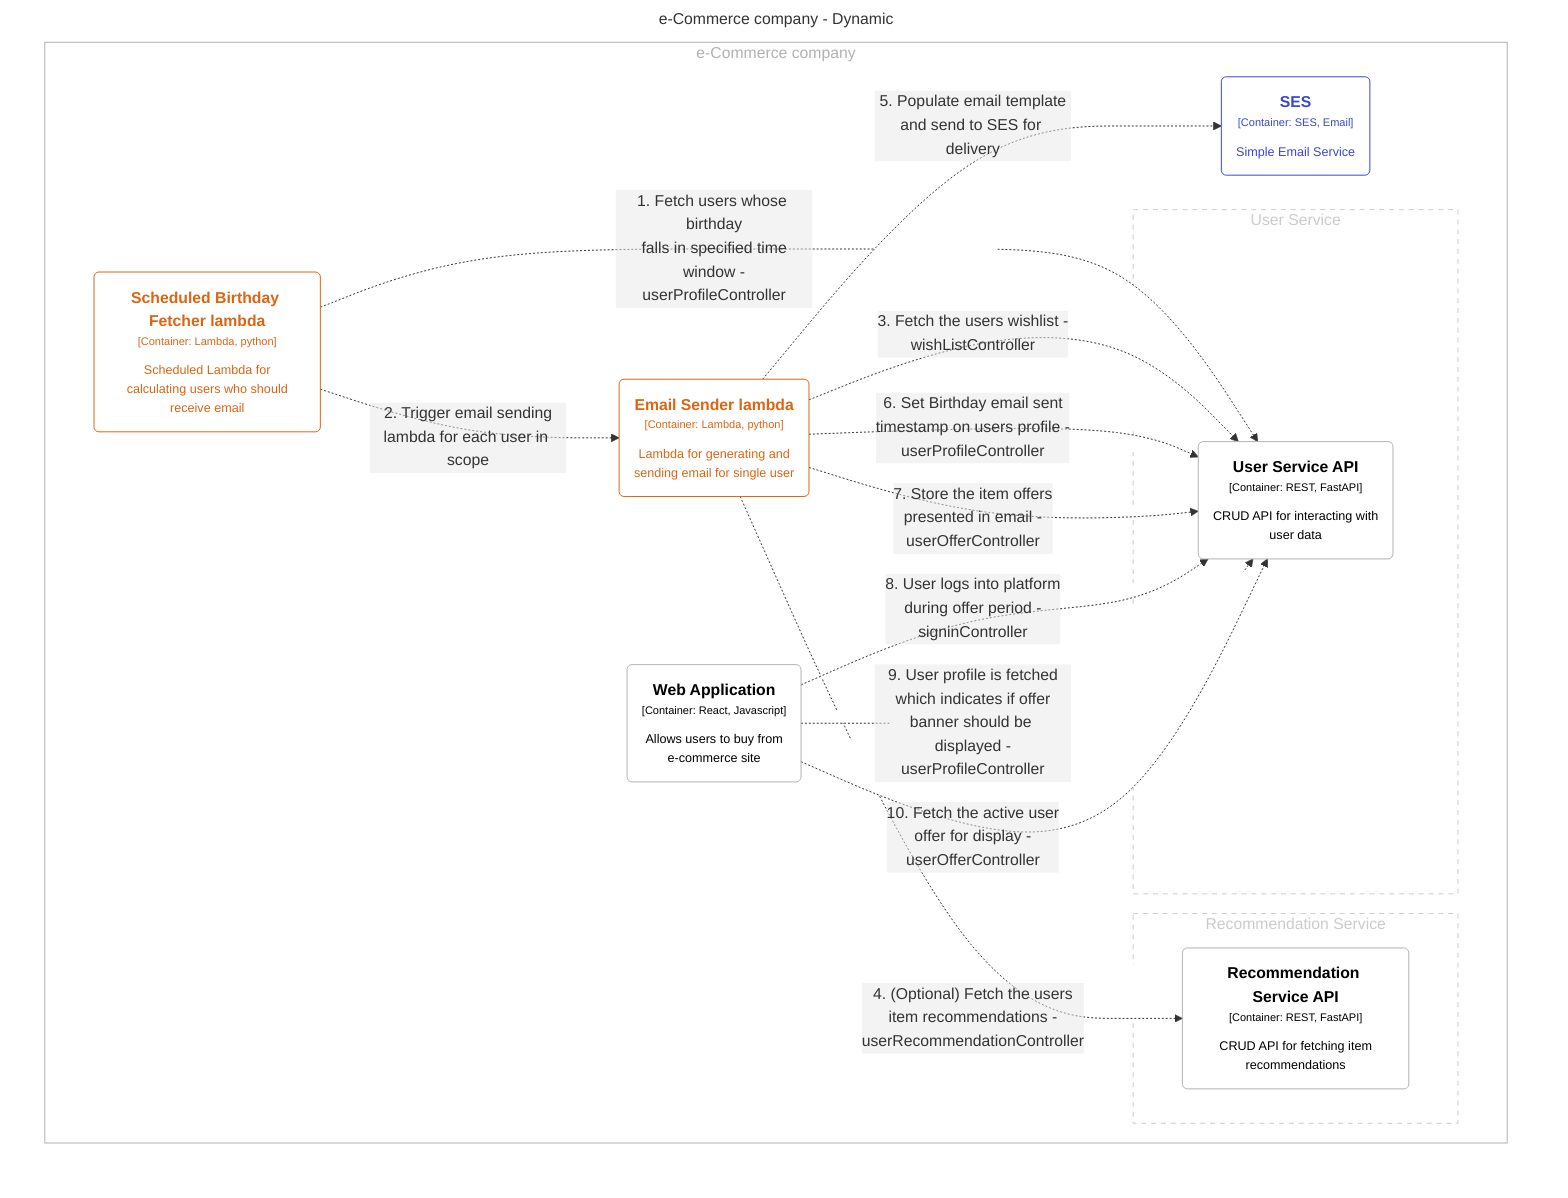 graph TB
  linkStyle default fill:#ffffff

  subgraph diagram [e-Commerce company - Dynamic]
    style diagram fill:#ffffff,stroke:#ffffff

    subgraph 2 [e-Commerce company]
      style 2 fill:#ffffff,stroke:#b2b2b2,color:#b2b2b2

      subgraph group1 [Recommendation Service]
        style group1 fill:#ffffff,stroke:#cccccc,color:#cccccc,stroke-dasharray:5

        11("<div style='font-weight: bold'>Recommendation Service API</div><div style='font-size: 70%; margin-top: 0px'>[Container: REST, FastAPI]</div><div style='font-size: 80%; margin-top:10px'>CRUD API for fetching item<br />recommendations</div>")
        style 11 fill:#ffffff,stroke:#b2b2b2,color:#000000
      end

      subgraph group2 [User Service]
        style group2 fill:#ffffff,stroke:#cccccc,color:#cccccc,stroke-dasharray:5

        4("<div style='font-weight: bold'>User Service API</div><div style='font-size: 70%; margin-top: 0px'>[Container: REST, FastAPI]</div><div style='font-size: 80%; margin-top:10px'>CRUD API for interacting with<br />user data</div>")
        style 4 fill:#ffffff,stroke:#b2b2b2,color:#000000
      end

      15("<div style='font-weight: bold'>Scheduled Birthday Fetcher lambda</div><div style='font-size: 70%; margin-top: 0px'>[Container: Lambda, python]</div><div style='font-size: 80%; margin-top:10px'>Scheduled Lambda for<br />calculating users who should<br />receive email</div>")
      style 15 fill:#ffffff,stroke:#d86613,color:#d86613
      16("<div style='font-weight: bold'>Email Sender lambda</div><div style='font-size: 70%; margin-top: 0px'>[Container: Lambda, python]</div><div style='font-size: 80%; margin-top:10px'>Lambda for generating and<br />sending email for single user</div>")
      style 16 fill:#ffffff,stroke:#d86613,color:#d86613
      17("<div style='font-weight: bold'>SES</div><div style='font-size: 70%; margin-top: 0px'>[Container: SES, Email]</div><div style='font-size: 80%; margin-top:10px'>Simple Email Service</div>")
      style 17 fill:#ffffff,stroke:#3b48cc,color:#3b48cc
      3("<div style='font-weight: bold'>Web Application</div><div style='font-size: 70%; margin-top: 0px'>[Container: React, Javascript]</div><div style='font-size: 80%; margin-top:10px'>Allows users to buy from<br />e-commerce site</div>")
      style 3 fill:#ffffff,stroke:#b2b2b2,color:#000000
    end

    15-. "<div>1. Fetch users whose birthday<br />falls in specified time<br />window -<br />userProfileController</div><div style='font-size: 70%'></div>" .->4
    15-. "<div>2. Trigger email sending<br />lambda for each user in scope</div><div style='font-size: 70%'></div>" .->16
    16-. "<div>3. Fetch the users wishlist -<br />wishListController</div><div style='font-size: 70%'></div>" .->4
    16-. "<div>4. (Optional) Fetch the users<br />item recommendations -<br />userRecommendationController</div><div style='font-size: 70%'></div>" .->11
    16-. "<div>5. Populate email template<br />and send to SES for delivery</div><div style='font-size: 70%'></div>" .->17
    16-. "<div>6. Set Birthday email sent<br />timestamp on users profile -<br />userProfileController</div><div style='font-size: 70%'></div>" .->4
    16-. "<div>7. Store the item offers<br />presented in email -<br />userOfferController</div><div style='font-size: 70%'></div>" .->4
    3-. "<div>8. User logs into platform<br />during offer period -<br />signinController</div><div style='font-size: 70%'></div>" .->4
    3-. "<div>9. User profile is fetched<br />which indicates if offer<br />banner should be displayed -<br />userProfileController</div><div style='font-size: 70%'></div>" .->4
    3-. "<div>10. Fetch the active user<br />offer for display -<br />userOfferController</div><div style='font-size: 70%'></div>" .->4
  end